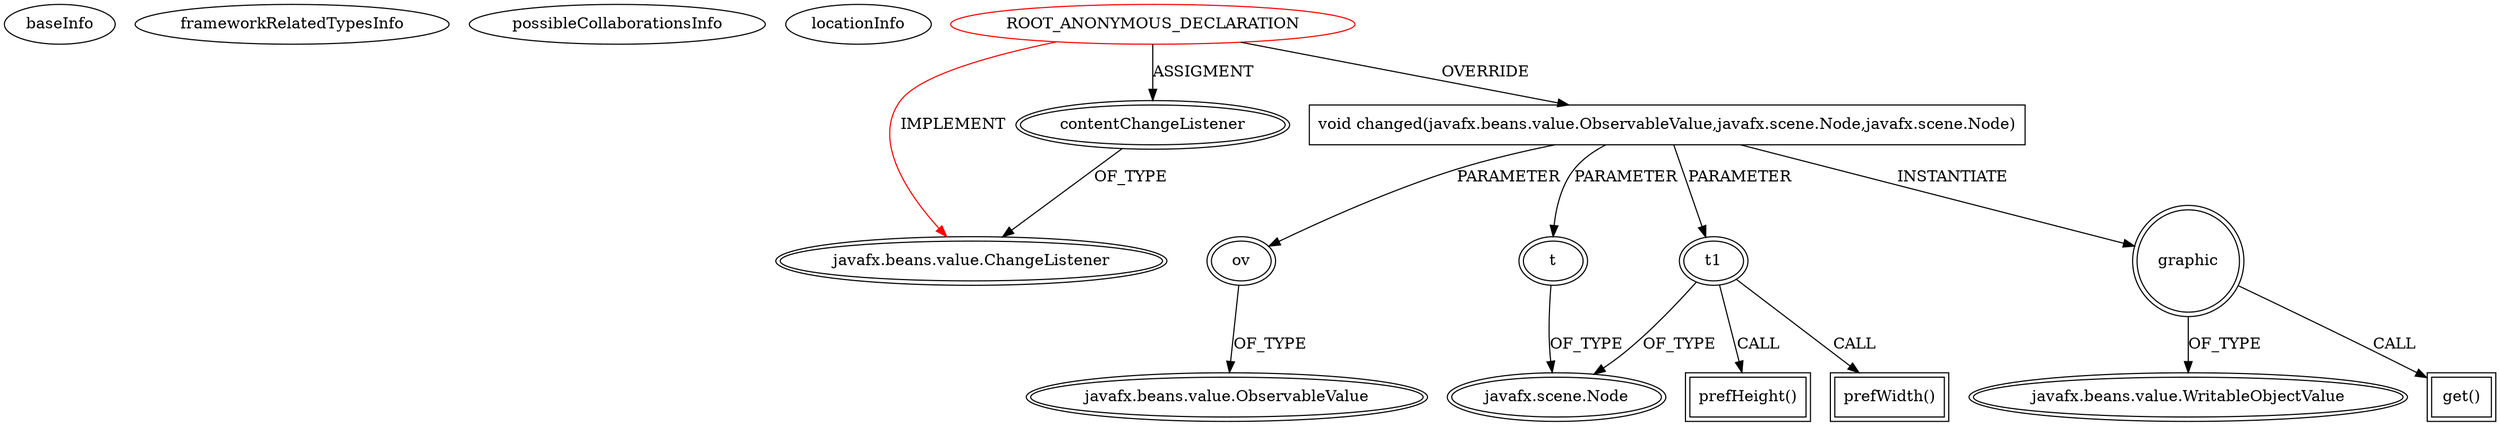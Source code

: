 digraph {
baseInfo[graphId=1685,category="extension_graph",isAnonymous=true,possibleRelation=false]
frameworkRelatedTypesInfo[0="javafx.beans.value.ChangeListener"]
possibleCollaborationsInfo[]
locationInfo[projectName="abuczko-JFXDockManager",filePath="/abuczko-JFXDockManager/JFXDockManager-master/JFXDockManager/src/controller/DockPanel.java",contextSignature="DockPanel",graphId="1685"]
0[label="ROOT_ANONYMOUS_DECLARATION",vertexType="ROOT_ANONYMOUS_DECLARATION",isFrameworkType=false,color=red]
1[label="javafx.beans.value.ChangeListener",vertexType="FRAMEWORK_INTERFACE_TYPE",isFrameworkType=true,peripheries=2]
2[label="contentChangeListener",vertexType="OUTSIDE_VARIABLE_EXPRESION",isFrameworkType=true,peripheries=2]
4[label="void changed(javafx.beans.value.ObservableValue,javafx.scene.Node,javafx.scene.Node)",vertexType="OVERRIDING_METHOD_DECLARATION",isFrameworkType=false,shape=box]
5[label="ov",vertexType="PARAMETER_DECLARATION",isFrameworkType=true,peripheries=2]
6[label="javafx.beans.value.ObservableValue",vertexType="FRAMEWORK_INTERFACE_TYPE",isFrameworkType=true,peripheries=2]
7[label="t",vertexType="PARAMETER_DECLARATION",isFrameworkType=true,peripheries=2]
8[label="javafx.scene.Node",vertexType="FRAMEWORK_CLASS_TYPE",isFrameworkType=true,peripheries=2]
9[label="t1",vertexType="PARAMETER_DECLARATION",isFrameworkType=true,peripheries=2]
12[label="prefHeight()",vertexType="INSIDE_CALL",isFrameworkType=true,peripheries=2,shape=box]
14[label="prefWidth()",vertexType="INSIDE_CALL",isFrameworkType=true,peripheries=2,shape=box]
15[label="graphic",vertexType="VARIABLE_EXPRESION",isFrameworkType=true,peripheries=2,shape=circle]
17[label="javafx.beans.value.WritableObjectValue",vertexType="FRAMEWORK_INTERFACE_TYPE",isFrameworkType=true,peripheries=2]
16[label="get()",vertexType="INSIDE_CALL",isFrameworkType=true,peripheries=2,shape=box]
0->1[label="IMPLEMENT",color=red]
0->2[label="ASSIGMENT"]
2->1[label="OF_TYPE"]
0->4[label="OVERRIDE"]
5->6[label="OF_TYPE"]
4->5[label="PARAMETER"]
7->8[label="OF_TYPE"]
4->7[label="PARAMETER"]
9->8[label="OF_TYPE"]
4->9[label="PARAMETER"]
9->12[label="CALL"]
9->14[label="CALL"]
4->15[label="INSTANTIATE"]
15->17[label="OF_TYPE"]
15->16[label="CALL"]
}
